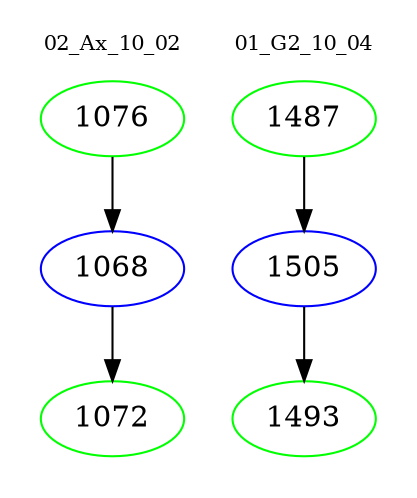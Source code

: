digraph{
subgraph cluster_0 {
color = white
label = "02_Ax_10_02";
fontsize=10;
T0_1076 [label="1076", color="green"]
T0_1076 -> T0_1068 [color="black"]
T0_1068 [label="1068", color="blue"]
T0_1068 -> T0_1072 [color="black"]
T0_1072 [label="1072", color="green"]
}
subgraph cluster_1 {
color = white
label = "01_G2_10_04";
fontsize=10;
T1_1487 [label="1487", color="green"]
T1_1487 -> T1_1505 [color="black"]
T1_1505 [label="1505", color="blue"]
T1_1505 -> T1_1493 [color="black"]
T1_1493 [label="1493", color="green"]
}
}
